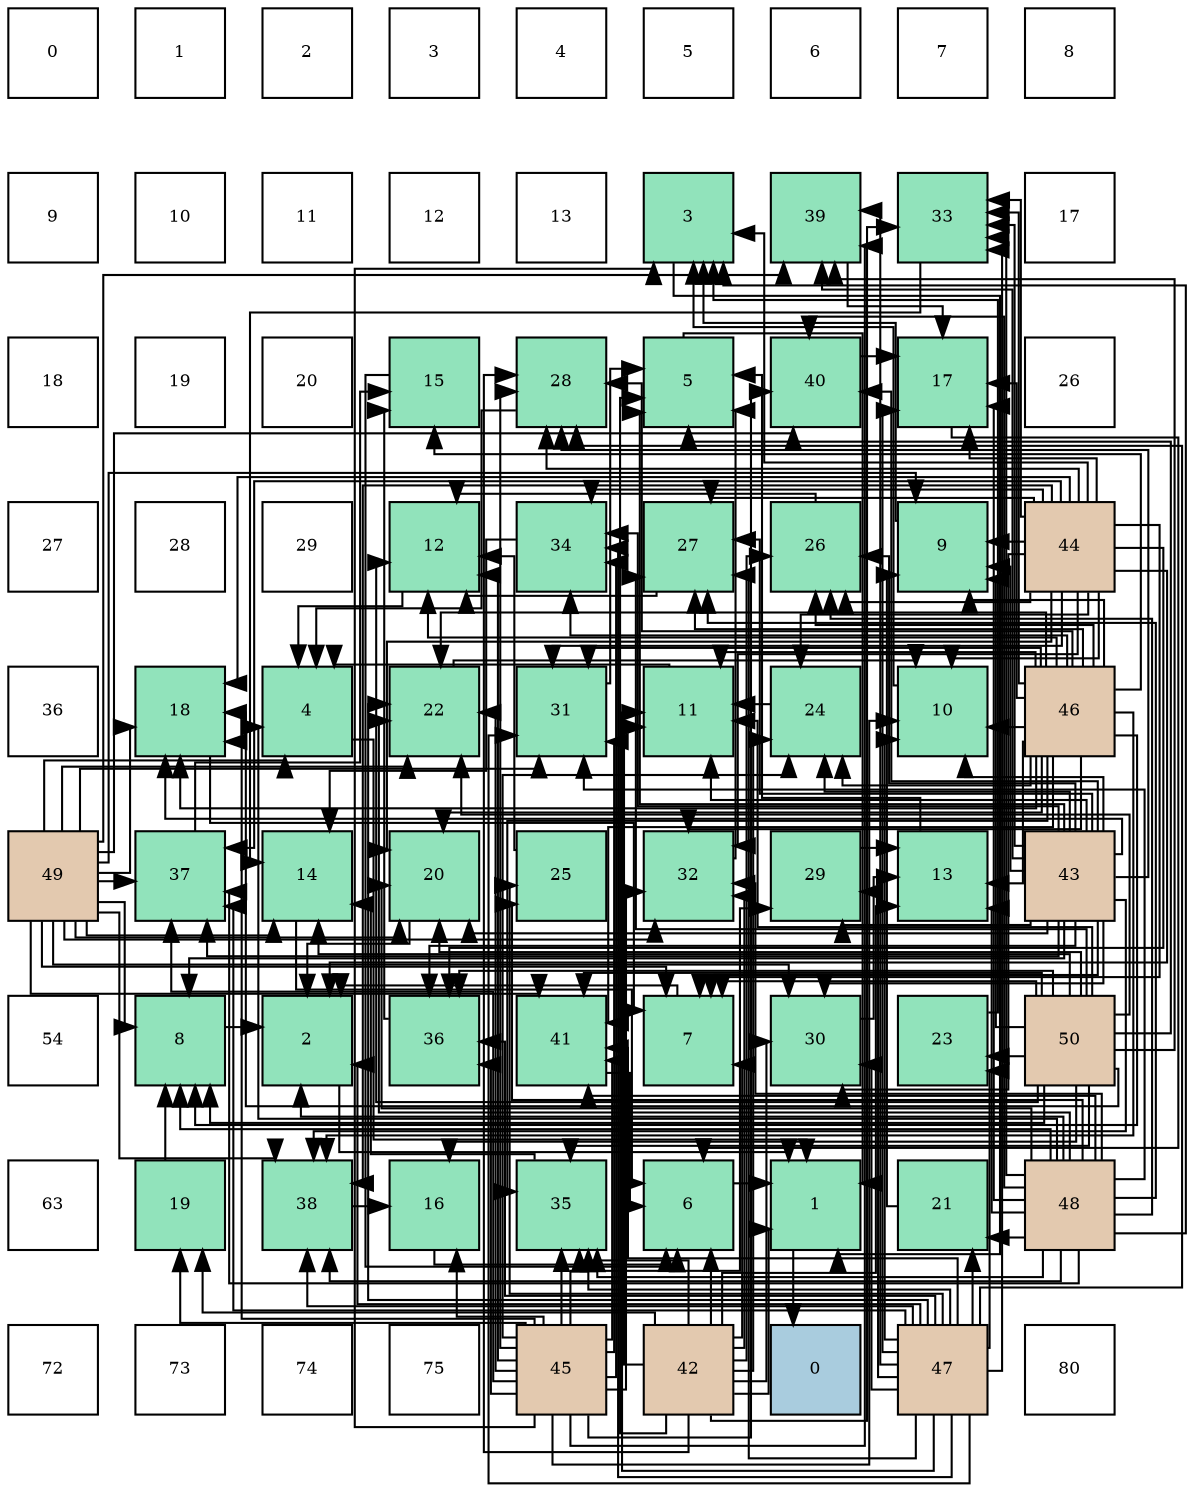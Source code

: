 digraph layout{
 rankdir=TB;
 splines=ortho;
 node [style=filled shape=square fixedsize=true width=0.6];
0[label="0", fontsize=8, fillcolor="#ffffff"];
1[label="1", fontsize=8, fillcolor="#ffffff"];
2[label="2", fontsize=8, fillcolor="#ffffff"];
3[label="3", fontsize=8, fillcolor="#ffffff"];
4[label="4", fontsize=8, fillcolor="#ffffff"];
5[label="5", fontsize=8, fillcolor="#ffffff"];
6[label="6", fontsize=8, fillcolor="#ffffff"];
7[label="7", fontsize=8, fillcolor="#ffffff"];
8[label="8", fontsize=8, fillcolor="#ffffff"];
9[label="9", fontsize=8, fillcolor="#ffffff"];
10[label="10", fontsize=8, fillcolor="#ffffff"];
11[label="11", fontsize=8, fillcolor="#ffffff"];
12[label="12", fontsize=8, fillcolor="#ffffff"];
13[label="13", fontsize=8, fillcolor="#ffffff"];
14[label="3", fontsize=8, fillcolor="#91e3bb"];
15[label="39", fontsize=8, fillcolor="#91e3bb"];
16[label="33", fontsize=8, fillcolor="#91e3bb"];
17[label="17", fontsize=8, fillcolor="#ffffff"];
18[label="18", fontsize=8, fillcolor="#ffffff"];
19[label="19", fontsize=8, fillcolor="#ffffff"];
20[label="20", fontsize=8, fillcolor="#ffffff"];
21[label="15", fontsize=8, fillcolor="#91e3bb"];
22[label="28", fontsize=8, fillcolor="#91e3bb"];
23[label="5", fontsize=8, fillcolor="#91e3bb"];
24[label="40", fontsize=8, fillcolor="#91e3bb"];
25[label="17", fontsize=8, fillcolor="#91e3bb"];
26[label="26", fontsize=8, fillcolor="#ffffff"];
27[label="27", fontsize=8, fillcolor="#ffffff"];
28[label="28", fontsize=8, fillcolor="#ffffff"];
29[label="29", fontsize=8, fillcolor="#ffffff"];
30[label="12", fontsize=8, fillcolor="#91e3bb"];
31[label="34", fontsize=8, fillcolor="#91e3bb"];
32[label="27", fontsize=8, fillcolor="#91e3bb"];
33[label="26", fontsize=8, fillcolor="#91e3bb"];
34[label="9", fontsize=8, fillcolor="#91e3bb"];
35[label="44", fontsize=8, fillcolor="#e3c9af"];
36[label="36", fontsize=8, fillcolor="#ffffff"];
37[label="18", fontsize=8, fillcolor="#91e3bb"];
38[label="4", fontsize=8, fillcolor="#91e3bb"];
39[label="22", fontsize=8, fillcolor="#91e3bb"];
40[label="31", fontsize=8, fillcolor="#91e3bb"];
41[label="11", fontsize=8, fillcolor="#91e3bb"];
42[label="24", fontsize=8, fillcolor="#91e3bb"];
43[label="10", fontsize=8, fillcolor="#91e3bb"];
44[label="46", fontsize=8, fillcolor="#e3c9af"];
45[label="49", fontsize=8, fillcolor="#e3c9af"];
46[label="37", fontsize=8, fillcolor="#91e3bb"];
47[label="14", fontsize=8, fillcolor="#91e3bb"];
48[label="20", fontsize=8, fillcolor="#91e3bb"];
49[label="25", fontsize=8, fillcolor="#91e3bb"];
50[label="32", fontsize=8, fillcolor="#91e3bb"];
51[label="29", fontsize=8, fillcolor="#91e3bb"];
52[label="13", fontsize=8, fillcolor="#91e3bb"];
53[label="43", fontsize=8, fillcolor="#e3c9af"];
54[label="54", fontsize=8, fillcolor="#ffffff"];
55[label="8", fontsize=8, fillcolor="#91e3bb"];
56[label="2", fontsize=8, fillcolor="#91e3bb"];
57[label="36", fontsize=8, fillcolor="#91e3bb"];
58[label="41", fontsize=8, fillcolor="#91e3bb"];
59[label="7", fontsize=8, fillcolor="#91e3bb"];
60[label="30", fontsize=8, fillcolor="#91e3bb"];
61[label="23", fontsize=8, fillcolor="#91e3bb"];
62[label="50", fontsize=8, fillcolor="#e3c9af"];
63[label="63", fontsize=8, fillcolor="#ffffff"];
64[label="19", fontsize=8, fillcolor="#91e3bb"];
65[label="38", fontsize=8, fillcolor="#91e3bb"];
66[label="16", fontsize=8, fillcolor="#91e3bb"];
67[label="35", fontsize=8, fillcolor="#91e3bb"];
68[label="6", fontsize=8, fillcolor="#91e3bb"];
69[label="1", fontsize=8, fillcolor="#91e3bb"];
70[label="21", fontsize=8, fillcolor="#91e3bb"];
71[label="48", fontsize=8, fillcolor="#e3c9af"];
72[label="72", fontsize=8, fillcolor="#ffffff"];
73[label="73", fontsize=8, fillcolor="#ffffff"];
74[label="74", fontsize=8, fillcolor="#ffffff"];
75[label="75", fontsize=8, fillcolor="#ffffff"];
76[label="45", fontsize=8, fillcolor="#e3c9af"];
77[label="42", fontsize=8, fillcolor="#e3c9af"];
78[label="0", fontsize=8, fillcolor="#a9ccde"];
79[label="47", fontsize=8, fillcolor="#e3c9af"];
80[label="80", fontsize=8, fillcolor="#ffffff"];
edge [constraint=false, style=vis];69 -> 78;
56 -> 69;
14 -> 69;
38 -> 69;
23 -> 69;
68 -> 69;
59 -> 56;
55 -> 56;
34 -> 14;
43 -> 14;
41 -> 38;
30 -> 38;
52 -> 23;
47 -> 68;
21 -> 68;
66 -> 68;
25 -> 68;
37 -> 59;
64 -> 55;
48 -> 56;
70 -> 34;
39 -> 43;
61 -> 14;
42 -> 41;
49 -> 30;
33 -> 30;
32 -> 30;
22 -> 38;
51 -> 52;
60 -> 52;
40 -> 23;
50 -> 23;
16 -> 47;
31 -> 47;
67 -> 47;
57 -> 21;
46 -> 21;
65 -> 66;
15 -> 25;
24 -> 25;
58 -> 68;
77 -> 69;
77 -> 23;
77 -> 68;
77 -> 59;
77 -> 41;
77 -> 52;
77 -> 64;
77 -> 42;
77 -> 33;
77 -> 22;
77 -> 60;
77 -> 50;
77 -> 16;
77 -> 67;
53 -> 23;
53 -> 59;
53 -> 55;
53 -> 34;
53 -> 43;
53 -> 41;
53 -> 37;
53 -> 48;
53 -> 42;
53 -> 33;
53 -> 32;
53 -> 22;
53 -> 51;
53 -> 60;
53 -> 16;
53 -> 31;
53 -> 57;
53 -> 46;
53 -> 65;
53 -> 15;
53 -> 24;
35 -> 56;
35 -> 14;
35 -> 59;
35 -> 34;
35 -> 43;
35 -> 25;
35 -> 37;
35 -> 48;
35 -> 42;
35 -> 33;
35 -> 32;
35 -> 22;
35 -> 60;
35 -> 40;
35 -> 50;
35 -> 16;
35 -> 31;
35 -> 57;
35 -> 46;
35 -> 65;
76 -> 14;
76 -> 43;
76 -> 30;
76 -> 66;
76 -> 37;
76 -> 64;
76 -> 39;
76 -> 42;
76 -> 22;
76 -> 51;
76 -> 40;
76 -> 50;
76 -> 31;
76 -> 67;
76 -> 57;
76 -> 46;
76 -> 15;
76 -> 24;
76 -> 58;
44 -> 55;
44 -> 34;
44 -> 43;
44 -> 41;
44 -> 30;
44 -> 52;
44 -> 21;
44 -> 25;
44 -> 37;
44 -> 48;
44 -> 39;
44 -> 42;
44 -> 33;
44 -> 32;
44 -> 22;
44 -> 40;
44 -> 50;
44 -> 16;
44 -> 31;
44 -> 67;
44 -> 65;
44 -> 58;
79 -> 56;
79 -> 43;
79 -> 41;
79 -> 25;
79 -> 70;
79 -> 39;
79 -> 61;
79 -> 49;
79 -> 32;
79 -> 22;
79 -> 51;
79 -> 60;
79 -> 40;
79 -> 16;
79 -> 31;
79 -> 67;
79 -> 57;
79 -> 46;
79 -> 65;
79 -> 15;
79 -> 58;
71 -> 56;
71 -> 14;
71 -> 38;
71 -> 55;
71 -> 52;
71 -> 25;
71 -> 48;
71 -> 70;
71 -> 39;
71 -> 49;
71 -> 33;
71 -> 32;
71 -> 40;
71 -> 50;
71 -> 16;
71 -> 67;
71 -> 46;
71 -> 65;
71 -> 24;
71 -> 58;
45 -> 38;
45 -> 59;
45 -> 55;
45 -> 34;
45 -> 47;
45 -> 37;
45 -> 48;
45 -> 39;
45 -> 60;
45 -> 40;
45 -> 50;
45 -> 46;
45 -> 65;
45 -> 15;
45 -> 24;
45 -> 58;
62 -> 23;
62 -> 59;
62 -> 55;
62 -> 34;
62 -> 41;
62 -> 30;
62 -> 47;
62 -> 66;
62 -> 37;
62 -> 48;
62 -> 39;
62 -> 61;
62 -> 32;
62 -> 67;
62 -> 57;
62 -> 15;
62 -> 58;
edge [constraint=true, style=invis];
0 -> 9 -> 18 -> 27 -> 36 -> 45 -> 54 -> 63 -> 72;
1 -> 10 -> 19 -> 28 -> 37 -> 46 -> 55 -> 64 -> 73;
2 -> 11 -> 20 -> 29 -> 38 -> 47 -> 56 -> 65 -> 74;
3 -> 12 -> 21 -> 30 -> 39 -> 48 -> 57 -> 66 -> 75;
4 -> 13 -> 22 -> 31 -> 40 -> 49 -> 58 -> 67 -> 76;
5 -> 14 -> 23 -> 32 -> 41 -> 50 -> 59 -> 68 -> 77;
6 -> 15 -> 24 -> 33 -> 42 -> 51 -> 60 -> 69 -> 78;
7 -> 16 -> 25 -> 34 -> 43 -> 52 -> 61 -> 70 -> 79;
8 -> 17 -> 26 -> 35 -> 44 -> 53 -> 62 -> 71 -> 80;
rank = same {0 -> 1 -> 2 -> 3 -> 4 -> 5 -> 6 -> 7 -> 8};
rank = same {9 -> 10 -> 11 -> 12 -> 13 -> 14 -> 15 -> 16 -> 17};
rank = same {18 -> 19 -> 20 -> 21 -> 22 -> 23 -> 24 -> 25 -> 26};
rank = same {27 -> 28 -> 29 -> 30 -> 31 -> 32 -> 33 -> 34 -> 35};
rank = same {36 -> 37 -> 38 -> 39 -> 40 -> 41 -> 42 -> 43 -> 44};
rank = same {45 -> 46 -> 47 -> 48 -> 49 -> 50 -> 51 -> 52 -> 53};
rank = same {54 -> 55 -> 56 -> 57 -> 58 -> 59 -> 60 -> 61 -> 62};
rank = same {63 -> 64 -> 65 -> 66 -> 67 -> 68 -> 69 -> 70 -> 71};
rank = same {72 -> 73 -> 74 -> 75 -> 76 -> 77 -> 78 -> 79 -> 80};
}
